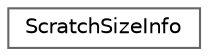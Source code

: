 digraph "Graphical Class Hierarchy"
{
 // LATEX_PDF_SIZE
  bgcolor="transparent";
  edge [fontname=Helvetica,fontsize=10,labelfontname=Helvetica,labelfontsize=10];
  node [fontname=Helvetica,fontsize=10,shape=box,height=0.2,width=0.4];
  rankdir="LR";
  Node0 [id="Node000000",label="ScratchSizeInfo",height=0.2,width=0.4,color="grey40", fillcolor="white", style="filled",URL="$struct_scratch_size_info.html",tooltip=" "];
}
